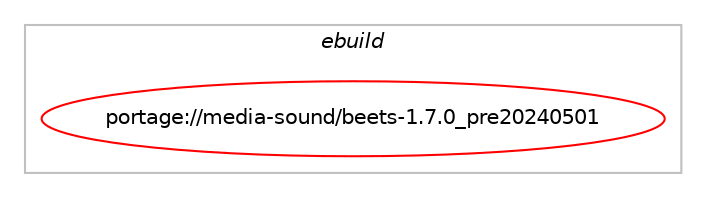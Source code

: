 digraph prolog {

# *************
# Graph options
# *************

newrank=true;
concentrate=true;
compound=true;
graph [rankdir=LR,fontname=Helvetica,fontsize=10,ranksep=1.5];#, ranksep=2.5, nodesep=0.2];
edge  [arrowhead=vee];
node  [fontname=Helvetica,fontsize=10];

# **********
# The ebuild
# **********

subgraph cluster_leftcol {
color=gray;
label=<<i>ebuild</i>>;
id [label="portage://media-sound/beets-1.7.0_pre20240501", color=red, width=4, href="../media-sound/beets-1.7.0_pre20240501.svg"];
}

# ****************
# The dependencies
# ****************

subgraph cluster_midcol {
color=gray;
label=<<i>dependencies</i>>;
subgraph cluster_compile {
fillcolor="#eeeeee";
style=filled;
label=<<i>compile</i>>;
# *** BEGIN UNKNOWN DEPENDENCY TYPE (TODO) ***
# id -> equal(use_conditional_group(positive,python_single_target_python3_10,portage://media-sound/beets-1.7.0_pre20240501,[package_dependency(portage://media-sound/beets-1.7.0_pre20240501,install,no,dev-python,jellyfish,greaterequal,[0.7.1,,,0.7.1],[],[use(enable(python_targets_python3_10),negative)]),package_dependency(portage://media-sound/beets-1.7.0_pre20240501,install,no,dev-python,munkres,none,[,,],[],[use(enable(python_targets_python3_10),negative)]),package_dependency(portage://media-sound/beets-1.7.0_pre20240501,install,no,media-libs,mutagen,greaterequal,[1.33,,,1.33],[],[use(enable(python_targets_python3_10),negative)]),package_dependency(portage://media-sound/beets-1.7.0_pre20240501,install,no,dev-python,musicbrainzngs,greaterequal,[0.4,,,0.4],[],[use(enable(python_targets_python3_10),negative)]),package_dependency(portage://media-sound/beets-1.7.0_pre20240501,install,no,dev-python,pyyaml,none,[,,],[],[use(enable(python_targets_python3_10),negative)]),package_dependency(portage://media-sound/beets-1.7.0_pre20240501,install,no,dev-python,confuse,none,[,,],[],[use(enable(python_targets_python3_10),negative)]),package_dependency(portage://media-sound/beets-1.7.0_pre20240501,install,no,dev-python,mediafile,none,[,,],[],[use(enable(python_targets_python3_10),negative)]),package_dependency(portage://media-sound/beets-1.7.0_pre20240501,install,no,dev-python,reflink,none,[,,],[],[use(enable(python_targets_python3_10),negative)]),package_dependency(portage://media-sound/beets-1.7.0_pre20240501,install,no,dev-python,requests-oauthlib,none,[,,],[],[use(enable(python_targets_python3_10),negative)]),package_dependency(portage://media-sound/beets-1.7.0_pre20240501,install,no,dev-python,requests,none,[,,],[],[use(enable(python_targets_python3_10),negative)]),package_dependency(portage://media-sound/beets-1.7.0_pre20240501,install,no,dev-python,typing-extensions,none,[,,],[],[use(enable(python_targets_python3_10),negative)]),package_dependency(portage://media-sound/beets-1.7.0_pre20240501,install,no,dev-python,unidecode,none,[,,],[],[use(enable(python_targets_python3_10),negative)])]))
# *** END UNKNOWN DEPENDENCY TYPE (TODO) ***

# *** BEGIN UNKNOWN DEPENDENCY TYPE (TODO) ***
# id -> equal(use_conditional_group(positive,python_single_target_python3_11,portage://media-sound/beets-1.7.0_pre20240501,[package_dependency(portage://media-sound/beets-1.7.0_pre20240501,install,no,dev-python,jellyfish,greaterequal,[0.7.1,,,0.7.1],[],[use(enable(python_targets_python3_11),negative)]),package_dependency(portage://media-sound/beets-1.7.0_pre20240501,install,no,dev-python,munkres,none,[,,],[],[use(enable(python_targets_python3_11),negative)]),package_dependency(portage://media-sound/beets-1.7.0_pre20240501,install,no,media-libs,mutagen,greaterequal,[1.33,,,1.33],[],[use(enable(python_targets_python3_11),negative)]),package_dependency(portage://media-sound/beets-1.7.0_pre20240501,install,no,dev-python,musicbrainzngs,greaterequal,[0.4,,,0.4],[],[use(enable(python_targets_python3_11),negative)]),package_dependency(portage://media-sound/beets-1.7.0_pre20240501,install,no,dev-python,pyyaml,none,[,,],[],[use(enable(python_targets_python3_11),negative)]),package_dependency(portage://media-sound/beets-1.7.0_pre20240501,install,no,dev-python,confuse,none,[,,],[],[use(enable(python_targets_python3_11),negative)]),package_dependency(portage://media-sound/beets-1.7.0_pre20240501,install,no,dev-python,mediafile,none,[,,],[],[use(enable(python_targets_python3_11),negative)]),package_dependency(portage://media-sound/beets-1.7.0_pre20240501,install,no,dev-python,reflink,none,[,,],[],[use(enable(python_targets_python3_11),negative)]),package_dependency(portage://media-sound/beets-1.7.0_pre20240501,install,no,dev-python,requests-oauthlib,none,[,,],[],[use(enable(python_targets_python3_11),negative)]),package_dependency(portage://media-sound/beets-1.7.0_pre20240501,install,no,dev-python,requests,none,[,,],[],[use(enable(python_targets_python3_11),negative)]),package_dependency(portage://media-sound/beets-1.7.0_pre20240501,install,no,dev-python,typing-extensions,none,[,,],[],[use(enable(python_targets_python3_11),negative)]),package_dependency(portage://media-sound/beets-1.7.0_pre20240501,install,no,dev-python,unidecode,none,[,,],[],[use(enable(python_targets_python3_11),negative)])]))
# *** END UNKNOWN DEPENDENCY TYPE (TODO) ***

# *** BEGIN UNKNOWN DEPENDENCY TYPE (TODO) ***
# id -> equal(use_conditional_group(positive,python_single_target_python3_12,portage://media-sound/beets-1.7.0_pre20240501,[package_dependency(portage://media-sound/beets-1.7.0_pre20240501,install,no,dev-python,jellyfish,greaterequal,[0.7.1,,,0.7.1],[],[use(enable(python_targets_python3_12),negative)]),package_dependency(portage://media-sound/beets-1.7.0_pre20240501,install,no,dev-python,munkres,none,[,,],[],[use(enable(python_targets_python3_12),negative)]),package_dependency(portage://media-sound/beets-1.7.0_pre20240501,install,no,media-libs,mutagen,greaterequal,[1.33,,,1.33],[],[use(enable(python_targets_python3_12),negative)]),package_dependency(portage://media-sound/beets-1.7.0_pre20240501,install,no,dev-python,musicbrainzngs,greaterequal,[0.4,,,0.4],[],[use(enable(python_targets_python3_12),negative)]),package_dependency(portage://media-sound/beets-1.7.0_pre20240501,install,no,dev-python,pyyaml,none,[,,],[],[use(enable(python_targets_python3_12),negative)]),package_dependency(portage://media-sound/beets-1.7.0_pre20240501,install,no,dev-python,confuse,none,[,,],[],[use(enable(python_targets_python3_12),negative)]),package_dependency(portage://media-sound/beets-1.7.0_pre20240501,install,no,dev-python,mediafile,none,[,,],[],[use(enable(python_targets_python3_12),negative)]),package_dependency(portage://media-sound/beets-1.7.0_pre20240501,install,no,dev-python,reflink,none,[,,],[],[use(enable(python_targets_python3_12),negative)]),package_dependency(portage://media-sound/beets-1.7.0_pre20240501,install,no,dev-python,requests-oauthlib,none,[,,],[],[use(enable(python_targets_python3_12),negative)]),package_dependency(portage://media-sound/beets-1.7.0_pre20240501,install,no,dev-python,requests,none,[,,],[],[use(enable(python_targets_python3_12),negative)]),package_dependency(portage://media-sound/beets-1.7.0_pre20240501,install,no,dev-python,typing-extensions,none,[,,],[],[use(enable(python_targets_python3_12),negative)]),package_dependency(portage://media-sound/beets-1.7.0_pre20240501,install,no,dev-python,unidecode,none,[,,],[],[use(enable(python_targets_python3_12),negative)])]))
# *** END UNKNOWN DEPENDENCY TYPE (TODO) ***

}
subgraph cluster_compileandrun {
fillcolor="#eeeeee";
style=filled;
label=<<i>compile and run</i>>;
}
subgraph cluster_run {
fillcolor="#eeeeee";
style=filled;
label=<<i>run</i>>;
# *** BEGIN UNKNOWN DEPENDENCY TYPE (TODO) ***
# id -> equal(use_conditional_group(positive,python_single_target_python3_10,portage://media-sound/beets-1.7.0_pre20240501,[package_dependency(portage://media-sound/beets-1.7.0_pre20240501,run,no,dev-lang,python,none,[,,],[slot(3.10)],[use(enable(sqlite),none)])]))
# *** END UNKNOWN DEPENDENCY TYPE (TODO) ***

# *** BEGIN UNKNOWN DEPENDENCY TYPE (TODO) ***
# id -> equal(use_conditional_group(positive,python_single_target_python3_10,portage://media-sound/beets-1.7.0_pre20240501,[package_dependency(portage://media-sound/beets-1.7.0_pre20240501,run,no,dev-python,jellyfish,greaterequal,[0.7.1,,,0.7.1],[],[use(enable(python_targets_python3_10),negative)]),package_dependency(portage://media-sound/beets-1.7.0_pre20240501,run,no,dev-python,munkres,none,[,,],[],[use(enable(python_targets_python3_10),negative)]),package_dependency(portage://media-sound/beets-1.7.0_pre20240501,run,no,media-libs,mutagen,greaterequal,[1.33,,,1.33],[],[use(enable(python_targets_python3_10),negative)]),package_dependency(portage://media-sound/beets-1.7.0_pre20240501,run,no,dev-python,musicbrainzngs,greaterequal,[0.4,,,0.4],[],[use(enable(python_targets_python3_10),negative)]),package_dependency(portage://media-sound/beets-1.7.0_pre20240501,run,no,dev-python,pyyaml,none,[,,],[],[use(enable(python_targets_python3_10),negative)]),package_dependency(portage://media-sound/beets-1.7.0_pre20240501,run,no,dev-python,confuse,none,[,,],[],[use(enable(python_targets_python3_10),negative)]),package_dependency(portage://media-sound/beets-1.7.0_pre20240501,run,no,dev-python,mediafile,none,[,,],[],[use(enable(python_targets_python3_10),negative)]),package_dependency(portage://media-sound/beets-1.7.0_pre20240501,run,no,dev-python,reflink,none,[,,],[],[use(enable(python_targets_python3_10),negative)]),package_dependency(portage://media-sound/beets-1.7.0_pre20240501,run,no,dev-python,requests-oauthlib,none,[,,],[],[use(enable(python_targets_python3_10),negative)]),package_dependency(portage://media-sound/beets-1.7.0_pre20240501,run,no,dev-python,requests,none,[,,],[],[use(enable(python_targets_python3_10),negative)]),package_dependency(portage://media-sound/beets-1.7.0_pre20240501,run,no,dev-python,typing-extensions,none,[,,],[],[use(enable(python_targets_python3_10),negative)]),package_dependency(portage://media-sound/beets-1.7.0_pre20240501,run,no,dev-python,unidecode,none,[,,],[],[use(enable(python_targets_python3_10),negative)])]))
# *** END UNKNOWN DEPENDENCY TYPE (TODO) ***

# *** BEGIN UNKNOWN DEPENDENCY TYPE (TODO) ***
# id -> equal(use_conditional_group(positive,python_single_target_python3_11,portage://media-sound/beets-1.7.0_pre20240501,[package_dependency(portage://media-sound/beets-1.7.0_pre20240501,run,no,dev-lang,python,none,[,,],[slot(3.11)],[use(enable(sqlite),none)])]))
# *** END UNKNOWN DEPENDENCY TYPE (TODO) ***

# *** BEGIN UNKNOWN DEPENDENCY TYPE (TODO) ***
# id -> equal(use_conditional_group(positive,python_single_target_python3_11,portage://media-sound/beets-1.7.0_pre20240501,[package_dependency(portage://media-sound/beets-1.7.0_pre20240501,run,no,dev-python,jellyfish,greaterequal,[0.7.1,,,0.7.1],[],[use(enable(python_targets_python3_11),negative)]),package_dependency(portage://media-sound/beets-1.7.0_pre20240501,run,no,dev-python,munkres,none,[,,],[],[use(enable(python_targets_python3_11),negative)]),package_dependency(portage://media-sound/beets-1.7.0_pre20240501,run,no,media-libs,mutagen,greaterequal,[1.33,,,1.33],[],[use(enable(python_targets_python3_11),negative)]),package_dependency(portage://media-sound/beets-1.7.0_pre20240501,run,no,dev-python,musicbrainzngs,greaterequal,[0.4,,,0.4],[],[use(enable(python_targets_python3_11),negative)]),package_dependency(portage://media-sound/beets-1.7.0_pre20240501,run,no,dev-python,pyyaml,none,[,,],[],[use(enable(python_targets_python3_11),negative)]),package_dependency(portage://media-sound/beets-1.7.0_pre20240501,run,no,dev-python,confuse,none,[,,],[],[use(enable(python_targets_python3_11),negative)]),package_dependency(portage://media-sound/beets-1.7.0_pre20240501,run,no,dev-python,mediafile,none,[,,],[],[use(enable(python_targets_python3_11),negative)]),package_dependency(portage://media-sound/beets-1.7.0_pre20240501,run,no,dev-python,reflink,none,[,,],[],[use(enable(python_targets_python3_11),negative)]),package_dependency(portage://media-sound/beets-1.7.0_pre20240501,run,no,dev-python,requests-oauthlib,none,[,,],[],[use(enable(python_targets_python3_11),negative)]),package_dependency(portage://media-sound/beets-1.7.0_pre20240501,run,no,dev-python,requests,none,[,,],[],[use(enable(python_targets_python3_11),negative)]),package_dependency(portage://media-sound/beets-1.7.0_pre20240501,run,no,dev-python,typing-extensions,none,[,,],[],[use(enable(python_targets_python3_11),negative)]),package_dependency(portage://media-sound/beets-1.7.0_pre20240501,run,no,dev-python,unidecode,none,[,,],[],[use(enable(python_targets_python3_11),negative)])]))
# *** END UNKNOWN DEPENDENCY TYPE (TODO) ***

# *** BEGIN UNKNOWN DEPENDENCY TYPE (TODO) ***
# id -> equal(use_conditional_group(positive,python_single_target_python3_12,portage://media-sound/beets-1.7.0_pre20240501,[package_dependency(portage://media-sound/beets-1.7.0_pre20240501,run,no,dev-lang,python,none,[,,],[slot(3.12)],[use(enable(sqlite),none)])]))
# *** END UNKNOWN DEPENDENCY TYPE (TODO) ***

# *** BEGIN UNKNOWN DEPENDENCY TYPE (TODO) ***
# id -> equal(use_conditional_group(positive,python_single_target_python3_12,portage://media-sound/beets-1.7.0_pre20240501,[package_dependency(portage://media-sound/beets-1.7.0_pre20240501,run,no,dev-python,jellyfish,greaterequal,[0.7.1,,,0.7.1],[],[use(enable(python_targets_python3_12),negative)]),package_dependency(portage://media-sound/beets-1.7.0_pre20240501,run,no,dev-python,munkres,none,[,,],[],[use(enable(python_targets_python3_12),negative)]),package_dependency(portage://media-sound/beets-1.7.0_pre20240501,run,no,media-libs,mutagen,greaterequal,[1.33,,,1.33],[],[use(enable(python_targets_python3_12),negative)]),package_dependency(portage://media-sound/beets-1.7.0_pre20240501,run,no,dev-python,musicbrainzngs,greaterequal,[0.4,,,0.4],[],[use(enable(python_targets_python3_12),negative)]),package_dependency(portage://media-sound/beets-1.7.0_pre20240501,run,no,dev-python,pyyaml,none,[,,],[],[use(enable(python_targets_python3_12),negative)]),package_dependency(portage://media-sound/beets-1.7.0_pre20240501,run,no,dev-python,confuse,none,[,,],[],[use(enable(python_targets_python3_12),negative)]),package_dependency(portage://media-sound/beets-1.7.0_pre20240501,run,no,dev-python,mediafile,none,[,,],[],[use(enable(python_targets_python3_12),negative)]),package_dependency(portage://media-sound/beets-1.7.0_pre20240501,run,no,dev-python,reflink,none,[,,],[],[use(enable(python_targets_python3_12),negative)]),package_dependency(portage://media-sound/beets-1.7.0_pre20240501,run,no,dev-python,requests-oauthlib,none,[,,],[],[use(enable(python_targets_python3_12),negative)]),package_dependency(portage://media-sound/beets-1.7.0_pre20240501,run,no,dev-python,requests,none,[,,],[],[use(enable(python_targets_python3_12),negative)]),package_dependency(portage://media-sound/beets-1.7.0_pre20240501,run,no,dev-python,typing-extensions,none,[,,],[],[use(enable(python_targets_python3_12),negative)]),package_dependency(portage://media-sound/beets-1.7.0_pre20240501,run,no,dev-python,unidecode,none,[,,],[],[use(enable(python_targets_python3_12),negative)])]))
# *** END UNKNOWN DEPENDENCY TYPE (TODO) ***

}
}

# **************
# The candidates
# **************

subgraph cluster_choices {
rank=same;
color=gray;
label=<<i>candidates</i>>;

}

}
